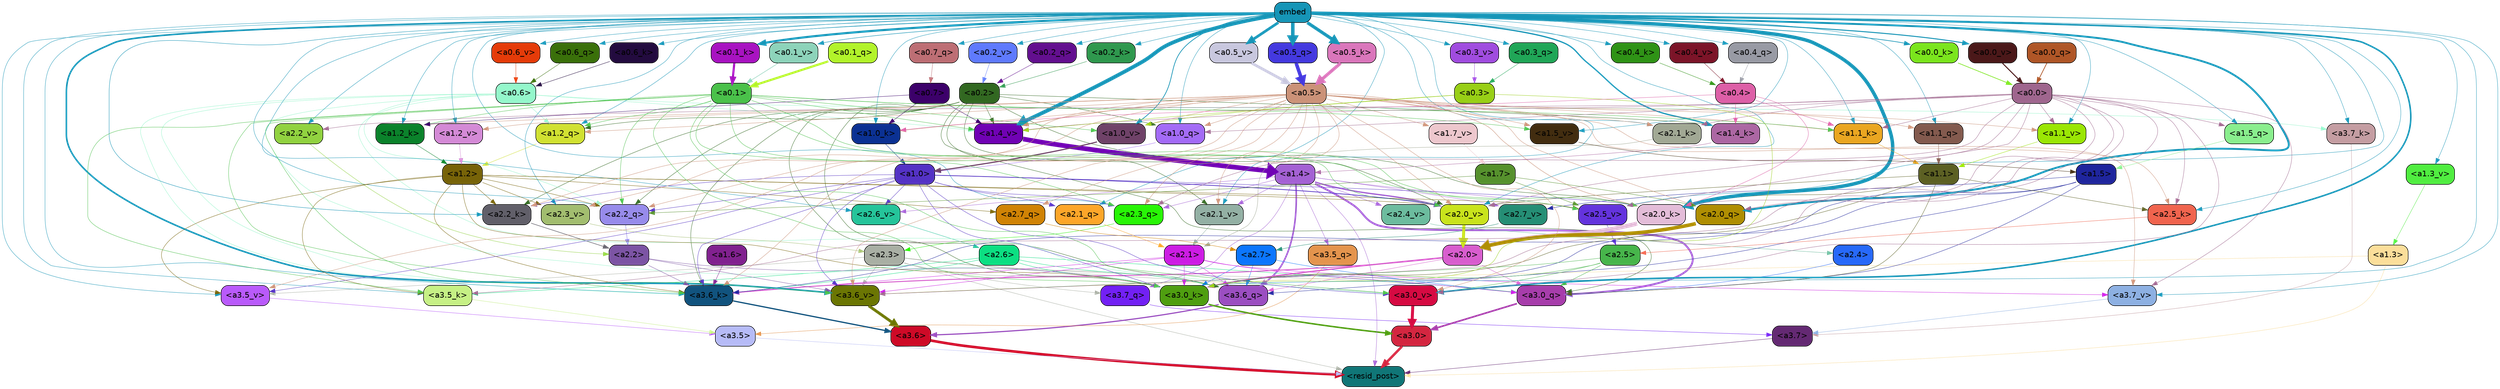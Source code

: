 strict digraph "" {
	graph [bgcolor=transparent,
		layout=dot,
		overlap=false,
		splines=true
	];
	"<a3.7>"	[color=black,
		fillcolor="#642973",
		fontname=Helvetica,
		shape=box,
		style="filled, rounded"];
	"<resid_post>"	[color=black,
		fillcolor="#107677",
		fontname=Helvetica,
		shape=box,
		style="filled, rounded"];
	"<a3.7>" -> "<resid_post>"	[color="#642973",
		penwidth=0.6239100098609924];
	"<a3.6>"	[color=black,
		fillcolor="#ce0a27",
		fontname=Helvetica,
		shape=box,
		style="filled, rounded"];
	"<a3.6>" -> "<resid_post>"	[color="#ce0a27",
		penwidth=4.569062113761902];
	"<a3.5>"	[color=black,
		fillcolor="#b6bbf7",
		fontname=Helvetica,
		shape=box,
		style="filled, rounded"];
	"<a3.5>" -> "<resid_post>"	[color="#b6bbf7",
		penwidth=0.6];
	"<a3.0>"	[color=black,
		fillcolor="#d42640",
		fontname=Helvetica,
		shape=box,
		style="filled, rounded"];
	"<a3.0>" -> "<resid_post>"	[color="#d42640",
		penwidth=4.283544182777405];
	"<a2.3>"	[color=black,
		fillcolor="#a9afa4",
		fontname=Helvetica,
		shape=box,
		style="filled, rounded"];
	"<a2.3>" -> "<resid_post>"	[color="#a9afa4",
		penwidth=0.6];
	"<a3.7_q>"	[color=black,
		fillcolor="#7220f4",
		fontname=Helvetica,
		shape=box,
		style="filled, rounded"];
	"<a2.3>" -> "<a3.7_q>"	[color="#a9afa4",
		penwidth=0.6];
	"<a3.6_q>"	[color=black,
		fillcolor="#9b4ec1",
		fontname=Helvetica,
		shape=box,
		style="filled, rounded"];
	"<a2.3>" -> "<a3.6_q>"	[color="#a9afa4",
		penwidth=0.6];
	"<a3.0_q>"	[color=black,
		fillcolor="#a73dab",
		fontname=Helvetica,
		shape=box,
		style="filled, rounded"];
	"<a2.3>" -> "<a3.0_q>"	[color="#a9afa4",
		penwidth=0.6];
	"<a3.0_k>"	[color=black,
		fillcolor="#4f9e10",
		fontname=Helvetica,
		shape=box,
		style="filled, rounded"];
	"<a2.3>" -> "<a3.0_k>"	[color="#a9afa4",
		penwidth=0.6];
	"<a3.6_v>"	[color=black,
		fillcolor="#6b7603",
		fontname=Helvetica,
		shape=box,
		style="filled, rounded"];
	"<a2.3>" -> "<a3.6_v>"	[color="#a9afa4",
		penwidth=0.6];
	"<a3.5_v>"	[color=black,
		fillcolor="#b95afb",
		fontname=Helvetica,
		shape=box,
		style="filled, rounded"];
	"<a2.3>" -> "<a3.5_v>"	[color="#a9afa4",
		penwidth=0.6];
	"<a3.0_v>"	[color=black,
		fillcolor="#d60a42",
		fontname=Helvetica,
		shape=box,
		style="filled, rounded"];
	"<a2.3>" -> "<a3.0_v>"	[color="#a9afa4",
		penwidth=0.6];
	"<a1.4>"	[color=black,
		fillcolor="#a461d4",
		fontname=Helvetica,
		shape=box,
		style="filled, rounded"];
	"<a1.4>" -> "<resid_post>"	[color="#a461d4",
		penwidth=0.6];
	"<a1.4>" -> "<a3.7_q>"	[color="#a461d4",
		penwidth=0.6];
	"<a1.4>" -> "<a3.6_q>"	[color="#a461d4",
		penwidth=2.7934007048606873];
	"<a3.5_q>"	[color=black,
		fillcolor="#e4944d",
		fontname=Helvetica,
		shape=box,
		style="filled, rounded"];
	"<a1.4>" -> "<a3.5_q>"	[color="#a461d4",
		penwidth=0.6];
	"<a1.4>" -> "<a3.0_q>"	[color="#a461d4",
		penwidth=3.340754985809326];
	"<a2.3_q>"	[color=black,
		fillcolor="#28f506",
		fontname=Helvetica,
		shape=box,
		style="filled, rounded"];
	"<a1.4>" -> "<a2.3_q>"	[color="#a461d4",
		penwidth=0.6];
	"<a2.7_v>"	[color=black,
		fillcolor="#258e75",
		fontname=Helvetica,
		shape=box,
		style="filled, rounded"];
	"<a1.4>" -> "<a2.7_v>"	[color="#a461d4",
		penwidth=0.6];
	"<a2.6_v>"	[color=black,
		fillcolor="#25c49a",
		fontname=Helvetica,
		shape=box,
		style="filled, rounded"];
	"<a1.4>" -> "<a2.6_v>"	[color="#a461d4",
		penwidth=0.6];
	"<a2.5_v>"	[color=black,
		fillcolor="#6433dd",
		fontname=Helvetica,
		shape=box,
		style="filled, rounded"];
	"<a1.4>" -> "<a2.5_v>"	[color="#a461d4",
		penwidth=0.6];
	"<a2.4_v>"	[color=black,
		fillcolor="#6cbc9e",
		fontname=Helvetica,
		shape=box,
		style="filled, rounded"];
	"<a1.4>" -> "<a2.4_v>"	[color="#a461d4",
		penwidth=0.6];
	"<a2.1_v>"	[color=black,
		fillcolor="#93b0a4",
		fontname=Helvetica,
		shape=box,
		style="filled, rounded"];
	"<a1.4>" -> "<a2.1_v>"	[color="#a461d4",
		penwidth=0.6];
	"<a2.0_v>"	[color=black,
		fillcolor="#c9e31c",
		fontname=Helvetica,
		shape=box,
		style="filled, rounded"];
	"<a1.4>" -> "<a2.0_v>"	[color="#a461d4",
		penwidth=2.268759250640869];
	"<a1.3>"	[color=black,
		fillcolor="#fbde9a",
		fontname=Helvetica,
		shape=box,
		style="filled, rounded"];
	"<a1.3>" -> "<resid_post>"	[color="#fbde9a",
		penwidth=0.6];
	"<a1.3>" -> "<a3.6_v>"	[color="#fbde9a",
		penwidth=0.6];
	"<a3.7_q>" -> "<a3.7>"	[color="#7220f4",
		penwidth=0.6];
	"<a3.6_q>" -> "<a3.6>"	[color="#9b4ec1",
		penwidth=2.0347584784030914];
	"<a3.5_q>" -> "<a3.5>"	[color="#e4944d",
		penwidth=0.6];
	"<a3.0_q>" -> "<a3.0>"	[color="#a73dab",
		penwidth=2.8635367155075073];
	"<a3.7_k>"	[color=black,
		fillcolor="#c49da2",
		fontname=Helvetica,
		shape=box,
		style="filled, rounded"];
	"<a3.7_k>" -> "<a3.7>"	[color="#c49da2",
		penwidth=0.6];
	"<a3.6_k>"	[color=black,
		fillcolor="#11537e",
		fontname=Helvetica,
		shape=box,
		style="filled, rounded"];
	"<a3.6_k>" -> "<a3.6>"	[color="#11537e",
		penwidth=2.1760786175727844];
	"<a3.5_k>"	[color=black,
		fillcolor="#c6f085",
		fontname=Helvetica,
		shape=box,
		style="filled, rounded"];
	"<a3.5_k>" -> "<a3.5>"	[color="#c6f085",
		penwidth=0.6];
	"<a3.0_k>" -> "<a3.0>"	[color="#4f9e10",
		penwidth=2.632905662059784];
	"<a3.7_v>"	[color=black,
		fillcolor="#8db0e2",
		fontname=Helvetica,
		shape=box,
		style="filled, rounded"];
	"<a3.7_v>" -> "<a3.7>"	[color="#8db0e2",
		penwidth=0.6];
	"<a3.6_v>" -> "<a3.6>"	[color="#6b7603",
		penwidth=4.981305837631226];
	"<a3.5_v>" -> "<a3.5>"	[color="#b95afb",
		penwidth=0.6];
	"<a3.0_v>" -> "<a3.0>"	[color="#d60a42",
		penwidth=5.168330669403076];
	"<a2.7>"	[color=black,
		fillcolor="#0c76fd",
		fontname=Helvetica,
		shape=box,
		style="filled, rounded"];
	"<a2.7>" -> "<a3.6_q>"	[color="#0c76fd",
		penwidth=0.6];
	"<a2.7>" -> "<a3.0_q>"	[color="#0c76fd",
		penwidth=0.6];
	"<a2.7>" -> "<a3.0_k>"	[color="#0c76fd",
		penwidth=0.6];
	"<a2.6>"	[color=black,
		fillcolor="#0cdf82",
		fontname=Helvetica,
		shape=box,
		style="filled, rounded"];
	"<a2.6>" -> "<a3.6_q>"	[color="#0cdf82",
		penwidth=0.6];
	"<a2.6>" -> "<a3.0_q>"	[color="#0cdf82",
		penwidth=0.6];
	"<a2.6>" -> "<a3.6_k>"	[color="#0cdf82",
		penwidth=0.6];
	"<a2.6>" -> "<a3.5_k>"	[color="#0cdf82",
		penwidth=0.6];
	"<a2.6>" -> "<a3.0_k>"	[color="#0cdf82",
		penwidth=0.6];
	"<a2.1>"	[color=black,
		fillcolor="#cd1ce4",
		fontname=Helvetica,
		shape=box,
		style="filled, rounded"];
	"<a2.1>" -> "<a3.6_q>"	[color="#cd1ce4",
		penwidth=0.6];
	"<a2.1>" -> "<a3.0_q>"	[color="#cd1ce4",
		penwidth=0.6];
	"<a2.1>" -> "<a3.6_k>"	[color="#cd1ce4",
		penwidth=0.6];
	"<a2.1>" -> "<a3.0_k>"	[color="#cd1ce4",
		penwidth=0.6];
	"<a2.1>" -> "<a3.7_v>"	[color="#cd1ce4",
		penwidth=0.6];
	"<a2.1>" -> "<a3.6_v>"	[color="#cd1ce4",
		penwidth=0.6];
	"<a2.0>"	[color=black,
		fillcolor="#d85dce",
		fontname=Helvetica,
		shape=box,
		style="filled, rounded"];
	"<a2.0>" -> "<a3.6_q>"	[color="#d85dce",
		penwidth=0.6];
	"<a2.0>" -> "<a3.0_q>"	[color="#d85dce",
		penwidth=0.6];
	"<a2.0>" -> "<a3.6_k>"	[color="#d85dce",
		penwidth=1.6382827460765839];
	"<a2.0>" -> "<a3.0_k>"	[color="#d85dce",
		penwidth=2.161143198609352];
	"<a1.5>"	[color=black,
		fillcolor="#1f259d",
		fontname=Helvetica,
		shape=box,
		style="filled, rounded"];
	"<a1.5>" -> "<a3.6_q>"	[color="#1f259d",
		penwidth=0.6];
	"<a1.5>" -> "<a3.0_q>"	[color="#1f259d",
		penwidth=0.6];
	"<a1.5>" -> "<a3.6_k>"	[color="#1f259d",
		penwidth=0.6];
	"<a1.5>" -> "<a3.0_k>"	[color="#1f259d",
		penwidth=0.6];
	"<a1.5>" -> "<a2.7_v>"	[color="#1f259d",
		penwidth=0.6];
	"<a0.2>"	[color=black,
		fillcolor="#326821",
		fontname=Helvetica,
		shape=box,
		style="filled, rounded"];
	"<a0.2>" -> "<a3.6_q>"	[color="#326821",
		penwidth=0.6];
	"<a0.2>" -> "<a3.0_q>"	[color="#326821",
		penwidth=0.6];
	"<a0.2>" -> "<a3.6_k>"	[color="#326821",
		penwidth=0.6];
	"<a0.2>" -> "<a3.0_k>"	[color="#326821",
		penwidth=0.6];
	"<a2.2_q>"	[color=black,
		fillcolor="#978beb",
		fontname=Helvetica,
		shape=box,
		style="filled, rounded"];
	"<a0.2>" -> "<a2.2_q>"	[color="#326821",
		penwidth=0.6];
	"<a2.2_k>"	[color=black,
		fillcolor="#615f69",
		fontname=Helvetica,
		shape=box,
		style="filled, rounded"];
	"<a0.2>" -> "<a2.2_k>"	[color="#326821",
		penwidth=0.6];
	"<a2.0_k>"	[color=black,
		fillcolor="#e3bcd8",
		fontname=Helvetica,
		shape=box,
		style="filled, rounded"];
	"<a0.2>" -> "<a2.0_k>"	[color="#326821",
		penwidth=0.6];
	"<a0.2>" -> "<a2.1_v>"	[color="#326821",
		penwidth=0.6];
	"<a0.2>" -> "<a2.0_v>"	[color="#326821",
		penwidth=0.6];
	"<a1.2_q>"	[color=black,
		fillcolor="#d1e132",
		fontname=Helvetica,
		shape=box,
		style="filled, rounded"];
	"<a0.2>" -> "<a1.2_q>"	[color="#326821",
		penwidth=0.6];
	"<a1.0_q>"	[color=black,
		fillcolor="#a36bf6",
		fontname=Helvetica,
		shape=box,
		style="filled, rounded"];
	"<a0.2>" -> "<a1.0_q>"	[color="#326821",
		penwidth=0.6];
	"<a1.4_k>"	[color=black,
		fillcolor="#ac67a3",
		fontname=Helvetica,
		shape=box,
		style="filled, rounded"];
	"<a0.2>" -> "<a1.4_k>"	[color="#326821",
		penwidth=0.6];
	"<a1.4_v>"	[color=black,
		fillcolor="#7002b4",
		fontname=Helvetica,
		shape=box,
		style="filled, rounded"];
	"<a0.2>" -> "<a1.4_v>"	[color="#326821",
		penwidth=0.6];
	"<a2.5>"	[color=black,
		fillcolor="#47b54b",
		fontname=Helvetica,
		shape=box,
		style="filled, rounded"];
	"<a2.5>" -> "<a3.0_q>"	[color="#47b54b",
		penwidth=0.6];
	"<a2.5>" -> "<a3.0_k>"	[color="#47b54b",
		penwidth=0.6];
	"<a2.5>" -> "<a3.6_v>"	[color="#47b54b",
		penwidth=0.6];
	"<a2.5>" -> "<a3.0_v>"	[color="#47b54b",
		penwidth=0.6];
	"<a2.4>"	[color=black,
		fillcolor="#2769f9",
		fontname=Helvetica,
		shape=box,
		style="filled, rounded"];
	"<a2.4>" -> "<a3.0_q>"	[color="#2769f9",
		penwidth=0.6];
	"<a1.1>"	[color=black,
		fillcolor="#5c6023",
		fontname=Helvetica,
		shape=box,
		style="filled, rounded"];
	"<a1.1>" -> "<a3.0_q>"	[color="#5c6023",
		penwidth=0.6];
	"<a1.1>" -> "<a3.0_k>"	[color="#5c6023",
		penwidth=0.6];
	"<a2.5_k>"	[color=black,
		fillcolor="#f0644e",
		fontname=Helvetica,
		shape=box,
		style="filled, rounded"];
	"<a1.1>" -> "<a2.5_k>"	[color="#5c6023",
		penwidth=0.6];
	"<a1.1>" -> "<a2.0_k>"	[color="#5c6023",
		penwidth=0.6];
	"<a1.1>" -> "<a2.0_v>"	[color="#5c6023",
		penwidth=0.6];
	"<a0.6>"	[color=black,
		fillcolor="#94f7cb",
		fontname=Helvetica,
		shape=box,
		style="filled, rounded"];
	"<a0.6>" -> "<a3.7_k>"	[color="#94f7cb",
		penwidth=0.6];
	"<a0.6>" -> "<a3.6_k>"	[color="#94f7cb",
		penwidth=0.6];
	"<a0.6>" -> "<a3.0_k>"	[color="#94f7cb",
		penwidth=0.6];
	"<a0.6>" -> "<a3.6_v>"	[color="#94f7cb",
		penwidth=0.6];
	"<a0.6>" -> "<a3.0_v>"	[color="#94f7cb",
		penwidth=0.6];
	"<a0.6>" -> "<a2.2_q>"	[color="#94f7cb",
		penwidth=0.6];
	"<a0.6>" -> "<a1.2_q>"	[color="#94f7cb",
		penwidth=0.6];
	"<a0.6>" -> "<a1.4_v>"	[color="#94f7cb",
		penwidth=0.6];
	embed	[color=black,
		fillcolor="#1695b7",
		fontname=Helvetica,
		shape=box,
		style="filled, rounded"];
	embed -> "<a3.7_k>"	[color="#1695b7",
		penwidth=0.6];
	embed -> "<a3.6_k>"	[color="#1695b7",
		penwidth=0.6];
	embed -> "<a3.5_k>"	[color="#1695b7",
		penwidth=0.6];
	embed -> "<a3.0_k>"	[color="#1695b7",
		penwidth=0.6];
	embed -> "<a3.7_v>"	[color="#1695b7",
		penwidth=0.6];
	embed -> "<a3.6_v>"	[color="#1695b7",
		penwidth=2.7825746536254883];
	embed -> "<a3.5_v>"	[color="#1695b7",
		penwidth=0.6];
	embed -> "<a3.0_v>"	[color="#1695b7",
		penwidth=2.6950180530548096];
	embed -> "<a2.3_q>"	[color="#1695b7",
		penwidth=0.6];
	embed -> "<a2.2_q>"	[color="#1695b7",
		penwidth=0.6];
	"<a2.1_q>"	[color=black,
		fillcolor="#fda629",
		fontname=Helvetica,
		shape=box,
		style="filled, rounded"];
	embed -> "<a2.1_q>"	[color="#1695b7",
		penwidth=0.6];
	"<a2.0_q>"	[color=black,
		fillcolor="#af8e02",
		fontname=Helvetica,
		shape=box,
		style="filled, rounded"];
	embed -> "<a2.0_q>"	[color="#1695b7",
		penwidth=3.305941343307495];
	embed -> "<a2.5_k>"	[color="#1695b7",
		penwidth=0.6];
	embed -> "<a2.2_k>"	[color="#1695b7",
		penwidth=0.6698317527770996];
	"<a2.1_k>"	[color=black,
		fillcolor="#a1a894",
		fontname=Helvetica,
		shape=box,
		style="filled, rounded"];
	embed -> "<a2.1_k>"	[color="#1695b7",
		penwidth=0.6];
	embed -> "<a2.0_k>"	[color="#1695b7",
		penwidth=6.12570995092392];
	embed -> "<a2.6_v>"	[color="#1695b7",
		penwidth=0.6];
	embed -> "<a2.5_v>"	[color="#1695b7",
		penwidth=0.6];
	"<a2.3_v>"	[color=black,
		fillcolor="#a2bd6f",
		fontname=Helvetica,
		shape=box,
		style="filled, rounded"];
	embed -> "<a2.3_v>"	[color="#1695b7",
		penwidth=0.6];
	"<a2.2_v>"	[color=black,
		fillcolor="#91d240",
		fontname=Helvetica,
		shape=box,
		style="filled, rounded"];
	embed -> "<a2.2_v>"	[color="#1695b7",
		penwidth=0.6];
	embed -> "<a2.1_v>"	[color="#1695b7",
		penwidth=0.6];
	embed -> "<a2.0_v>"	[color="#1695b7",
		penwidth=0.6];
	"<a1.5_q>"	[color=black,
		fillcolor="#89ee8d",
		fontname=Helvetica,
		shape=box,
		style="filled, rounded"];
	embed -> "<a1.5_q>"	[color="#1695b7",
		penwidth=0.6];
	embed -> "<a1.2_q>"	[color="#1695b7",
		penwidth=0.6087074279785156];
	"<a1.1_q>"	[color=black,
		fillcolor="#835a4e",
		fontname=Helvetica,
		shape=box,
		style="filled, rounded"];
	embed -> "<a1.1_q>"	[color="#1695b7",
		penwidth=0.6];
	embed -> "<a1.0_q>"	[color="#1695b7",
		penwidth=0.6];
	embed -> "<a1.4_k>"	[color="#1695b7",
		penwidth=2.1858973503112793];
	"<a1.2_k>"	[color=black,
		fillcolor="#0b822b",
		fontname=Helvetica,
		shape=box,
		style="filled, rounded"];
	embed -> "<a1.2_k>"	[color="#1695b7",
		penwidth=0.6];
	"<a1.1_k>"	[color=black,
		fillcolor="#eaa621",
		fontname=Helvetica,
		shape=box,
		style="filled, rounded"];
	embed -> "<a1.1_k>"	[color="#1695b7",
		penwidth=0.6];
	"<a1.0_k>"	[color=black,
		fillcolor="#0b3193",
		fontname=Helvetica,
		shape=box,
		style="filled, rounded"];
	embed -> "<a1.0_k>"	[color="#1695b7",
		penwidth=0.6];
	"<a1.5_v>"	[color=black,
		fillcolor="#422d10",
		fontname=Helvetica,
		shape=box,
		style="filled, rounded"];
	embed -> "<a1.5_v>"	[color="#1695b7",
		penwidth=0.6];
	embed -> "<a1.4_v>"	[color="#1695b7",
		penwidth=6.590077131986618];
	"<a1.3_v>"	[color=black,
		fillcolor="#50ed40",
		fontname=Helvetica,
		shape=box,
		style="filled, rounded"];
	embed -> "<a1.3_v>"	[color="#1695b7",
		penwidth=0.6];
	"<a1.2_v>"	[color=black,
		fillcolor="#d48ad6",
		fontname=Helvetica,
		shape=box,
		style="filled, rounded"];
	embed -> "<a1.2_v>"	[color="#1695b7",
		penwidth=0.6];
	"<a1.1_v>"	[color=black,
		fillcolor="#9ae604",
		fontname=Helvetica,
		shape=box,
		style="filled, rounded"];
	embed -> "<a1.1_v>"	[color="#1695b7",
		penwidth=0.6];
	"<a1.0_v>"	[color=black,
		fillcolor="#6f4268",
		fontname=Helvetica,
		shape=box,
		style="filled, rounded"];
	embed -> "<a1.0_v>"	[color="#1695b7",
		penwidth=1.2076449394226074];
	"<a0.7_q>"	[color=black,
		fillcolor="#bd6e74",
		fontname=Helvetica,
		shape=box,
		style="filled, rounded"];
	embed -> "<a0.7_q>"	[color="#1695b7",
		penwidth=0.6];
	"<a0.6_q>"	[color=black,
		fillcolor="#3a700a",
		fontname=Helvetica,
		shape=box,
		style="filled, rounded"];
	embed -> "<a0.6_q>"	[color="#1695b7",
		penwidth=0.6];
	"<a0.5_q>"	[color=black,
		fillcolor="#4439df",
		fontname=Helvetica,
		shape=box,
		style="filled, rounded"];
	embed -> "<a0.5_q>"	[color="#1695b7",
		penwidth=6.156635761260986];
	"<a0.4_q>"	[color=black,
		fillcolor="#989aa4",
		fontname=Helvetica,
		shape=box,
		style="filled, rounded"];
	embed -> "<a0.4_q>"	[color="#1695b7",
		penwidth=0.6];
	"<a0.3_q>"	[color=black,
		fillcolor="#20a657",
		fontname=Helvetica,
		shape=box,
		style="filled, rounded"];
	embed -> "<a0.3_q>"	[color="#1695b7",
		penwidth=0.6];
	"<a0.2_q>"	[color=black,
		fillcolor="#630f8f",
		fontname=Helvetica,
		shape=box,
		style="filled, rounded"];
	embed -> "<a0.2_q>"	[color="#1695b7",
		penwidth=0.6];
	"<a0.6_k>"	[color=black,
		fillcolor="#230b3f",
		fontname=Helvetica,
		shape=box,
		style="filled, rounded"];
	embed -> "<a0.6_k>"	[color="#1695b7",
		penwidth=0.6];
	"<a0.5_k>"	[color=black,
		fillcolor="#da76bb",
		fontname=Helvetica,
		shape=box,
		style="filled, rounded"];
	embed -> "<a0.5_k>"	[color="#1695b7",
		penwidth=5.610821008682251];
	"<a0.4_k>"	[color=black,
		fillcolor="#2f9316",
		fontname=Helvetica,
		shape=box,
		style="filled, rounded"];
	embed -> "<a0.4_k>"	[color="#1695b7",
		penwidth=0.6];
	"<a0.2_k>"	[color=black,
		fillcolor="#2f984e",
		fontname=Helvetica,
		shape=box,
		style="filled, rounded"];
	embed -> "<a0.2_k>"	[color="#1695b7",
		penwidth=0.6];
	"<a0.1_k>"	[color=black,
		fillcolor="#a813c1",
		fontname=Helvetica,
		shape=box,
		style="filled, rounded"];
	embed -> "<a0.1_k>"	[color="#1695b7",
		penwidth=3.7429871559143066];
	"<a0.0_k>"	[color=black,
		fillcolor="#7be51d",
		fontname=Helvetica,
		shape=box,
		style="filled, rounded"];
	embed -> "<a0.0_k>"	[color="#1695b7",
		penwidth=1.106738567352295];
	"<a0.6_v>"	[color=black,
		fillcolor="#e53b09",
		fontname=Helvetica,
		shape=box,
		style="filled, rounded"];
	embed -> "<a0.6_v>"	[color="#1695b7",
		penwidth=0.6];
	"<a0.5_v>"	[color=black,
		fillcolor="#c8c7de",
		fontname=Helvetica,
		shape=box,
		style="filled, rounded"];
	embed -> "<a0.5_v>"	[color="#1695b7",
		penwidth=4.663905620574951];
	"<a0.4_v>"	[color=black,
		fillcolor="#7c1428",
		fontname=Helvetica,
		shape=box,
		style="filled, rounded"];
	embed -> "<a0.4_v>"	[color="#1695b7",
		penwidth=0.6];
	"<a0.3_v>"	[color=black,
		fillcolor="#a04cdf",
		fontname=Helvetica,
		shape=box,
		style="filled, rounded"];
	embed -> "<a0.3_v>"	[color="#1695b7",
		penwidth=0.6];
	"<a0.2_v>"	[color=black,
		fillcolor="#5f7afd",
		fontname=Helvetica,
		shape=box,
		style="filled, rounded"];
	embed -> "<a0.2_v>"	[color="#1695b7",
		penwidth=0.6];
	"<a0.1_v>"	[color=black,
		fillcolor="#8dd3ba",
		fontname=Helvetica,
		shape=box,
		style="filled, rounded"];
	embed -> "<a0.1_v>"	[color="#1695b7",
		penwidth=0.8192043304443359];
	"<a0.0_v>"	[color=black,
		fillcolor="#4b1819",
		fontname=Helvetica,
		shape=box,
		style="filled, rounded"];
	embed -> "<a0.0_v>"	[color="#1695b7",
		penwidth=1.706191062927246];
	"<a2.2>"	[color=black,
		fillcolor="#7c54a4",
		fontname=Helvetica,
		shape=box,
		style="filled, rounded"];
	"<a2.2>" -> "<a3.6_k>"	[color="#7c54a4",
		penwidth=0.6];
	"<a2.2>" -> "<a3.0_k>"	[color="#7c54a4",
		penwidth=0.6];
	"<a2.2>" -> "<a3.6_v>"	[color="#7c54a4",
		penwidth=0.6];
	"<a1.6>"	[color=black,
		fillcolor="#81218f",
		fontname=Helvetica,
		shape=box,
		style="filled, rounded"];
	"<a1.6>" -> "<a3.6_k>"	[color="#81218f",
		penwidth=0.6];
	"<a1.2>"	[color=black,
		fillcolor="#776308",
		fontname=Helvetica,
		shape=box,
		style="filled, rounded"];
	"<a1.2>" -> "<a3.6_k>"	[color="#776308",
		penwidth=0.6];
	"<a1.2>" -> "<a3.5_k>"	[color="#776308",
		penwidth=0.6];
	"<a1.2>" -> "<a3.0_k>"	[color="#776308",
		penwidth=0.6];
	"<a1.2>" -> "<a3.5_v>"	[color="#776308",
		penwidth=0.6];
	"<a2.7_q>"	[color=black,
		fillcolor="#d08305",
		fontname=Helvetica,
		shape=box,
		style="filled, rounded"];
	"<a1.2>" -> "<a2.7_q>"	[color="#776308",
		penwidth=0.6];
	"<a1.2>" -> "<a2.2_q>"	[color="#776308",
		penwidth=0.6];
	"<a1.2>" -> "<a2.2_k>"	[color="#776308",
		penwidth=0.6];
	"<a1.2>" -> "<a2.5_v>"	[color="#776308",
		penwidth=0.6];
	"<a1.2>" -> "<a2.3_v>"	[color="#776308",
		penwidth=0.6];
	"<a1.2>" -> "<a2.0_v>"	[color="#776308",
		penwidth=0.6];
	"<a1.0>"	[color=black,
		fillcolor="#5432c5",
		fontname=Helvetica,
		shape=box,
		style="filled, rounded"];
	"<a1.0>" -> "<a3.6_k>"	[color="#5432c5",
		penwidth=0.6];
	"<a1.0>" -> "<a3.0_k>"	[color="#5432c5",
		penwidth=0.6];
	"<a1.0>" -> "<a3.6_v>"	[color="#5432c5",
		penwidth=0.6];
	"<a1.0>" -> "<a3.5_v>"	[color="#5432c5",
		penwidth=0.6];
	"<a1.0>" -> "<a3.0_v>"	[color="#5432c5",
		penwidth=0.6];
	"<a1.0>" -> "<a2.3_q>"	[color="#5432c5",
		penwidth=0.6];
	"<a1.0>" -> "<a2.2_q>"	[color="#5432c5",
		penwidth=0.6];
	"<a1.0>" -> "<a2.1_q>"	[color="#5432c5",
		penwidth=0.6];
	"<a1.0>" -> "<a2.2_k>"	[color="#5432c5",
		penwidth=0.6];
	"<a1.0>" -> "<a2.0_k>"	[color="#5432c5",
		penwidth=0.6];
	"<a1.0>" -> "<a2.6_v>"	[color="#5432c5",
		penwidth=0.6];
	"<a1.0>" -> "<a2.0_v>"	[color="#5432c5",
		penwidth=1.2213096618652344];
	"<a0.5>"	[color=black,
		fillcolor="#cb9278",
		fontname=Helvetica,
		shape=box,
		style="filled, rounded"];
	"<a0.5>" -> "<a3.6_k>"	[color="#cb9278",
		penwidth=0.6];
	"<a0.5>" -> "<a3.7_v>"	[color="#cb9278",
		penwidth=0.6];
	"<a0.5>" -> "<a3.6_v>"	[color="#cb9278",
		penwidth=0.6];
	"<a0.5>" -> "<a3.5_v>"	[color="#cb9278",
		penwidth=0.6];
	"<a0.5>" -> "<a3.0_v>"	[color="#cb9278",
		penwidth=0.6];
	"<a0.5>" -> "<a2.7_q>"	[color="#cb9278",
		penwidth=0.6];
	"<a0.5>" -> "<a2.3_q>"	[color="#cb9278",
		penwidth=0.6];
	"<a0.5>" -> "<a2.2_q>"	[color="#cb9278",
		penwidth=0.6];
	"<a0.5>" -> "<a2.0_q>"	[color="#cb9278",
		penwidth=0.6];
	"<a0.5>" -> "<a2.5_k>"	[color="#cb9278",
		penwidth=0.6];
	"<a0.5>" -> "<a2.2_k>"	[color="#cb9278",
		penwidth=0.6];
	"<a0.5>" -> "<a2.1_k>"	[color="#cb9278",
		penwidth=0.6];
	"<a0.5>" -> "<a2.0_k>"	[color="#cb9278",
		penwidth=0.6900839805603027];
	"<a0.5>" -> "<a2.3_v>"	[color="#cb9278",
		penwidth=0.6];
	"<a0.5>" -> "<a2.1_v>"	[color="#cb9278",
		penwidth=0.6];
	"<a0.5>" -> "<a2.0_v>"	[color="#cb9278",
		penwidth=0.6];
	"<a0.5>" -> "<a1.2_q>"	[color="#cb9278",
		penwidth=0.6];
	"<a0.5>" -> "<a1.1_q>"	[color="#cb9278",
		penwidth=0.6];
	"<a0.5>" -> "<a1.0_q>"	[color="#cb9278",
		penwidth=0.6];
	"<a0.5>" -> "<a1.2_k>"	[color="#cb9278",
		penwidth=0.6];
	"<a0.5>" -> "<a1.1_k>"	[color="#cb9278",
		penwidth=0.6];
	"<a0.5>" -> "<a1.0_k>"	[color="#cb9278",
		penwidth=0.6];
	"<a1.7_v>"	[color=black,
		fillcolor="#edc7cd",
		fontname=Helvetica,
		shape=box,
		style="filled, rounded"];
	"<a0.5>" -> "<a1.7_v>"	[color="#cb9278",
		penwidth=0.6];
	"<a0.5>" -> "<a1.5_v>"	[color="#cb9278",
		penwidth=0.6];
	"<a0.5>" -> "<a1.4_v>"	[color="#cb9278",
		penwidth=0.9985027313232422];
	"<a0.5>" -> "<a1.2_v>"	[color="#cb9278",
		penwidth=0.6];
	"<a0.5>" -> "<a1.1_v>"	[color="#cb9278",
		penwidth=0.6];
	"<a0.5>" -> "<a1.0_v>"	[color="#cb9278",
		penwidth=0.6];
	"<a0.1>"	[color=black,
		fillcolor="#4ac14a",
		fontname=Helvetica,
		shape=box,
		style="filled, rounded"];
	"<a0.1>" -> "<a3.6_k>"	[color="#4ac14a",
		penwidth=0.6];
	"<a0.1>" -> "<a3.5_k>"	[color="#4ac14a",
		penwidth=0.6];
	"<a0.1>" -> "<a3.0_k>"	[color="#4ac14a",
		penwidth=0.6];
	"<a0.1>" -> "<a3.6_v>"	[color="#4ac14a",
		penwidth=0.6];
	"<a0.1>" -> "<a3.0_v>"	[color="#4ac14a",
		penwidth=0.6];
	"<a0.1>" -> "<a2.3_q>"	[color="#4ac14a",
		penwidth=0.6];
	"<a0.1>" -> "<a2.2_q>"	[color="#4ac14a",
		penwidth=0.6];
	"<a0.1>" -> "<a2.0_k>"	[color="#4ac14a",
		penwidth=0.6];
	"<a0.1>" -> "<a2.5_v>"	[color="#4ac14a",
		penwidth=0.6];
	"<a0.1>" -> "<a2.0_v>"	[color="#4ac14a",
		penwidth=0.6];
	"<a0.1>" -> "<a1.2_q>"	[color="#4ac14a",
		penwidth=0.6218185424804688];
	"<a0.1>" -> "<a1.2_k>"	[color="#4ac14a",
		penwidth=0.6];
	"<a0.1>" -> "<a1.1_k>"	[color="#4ac14a",
		penwidth=0.6];
	"<a0.1>" -> "<a1.5_v>"	[color="#4ac14a",
		penwidth=0.6];
	"<a0.1>" -> "<a1.4_v>"	[color="#4ac14a",
		penwidth=0.6];
	"<a0.1>" -> "<a1.0_v>"	[color="#4ac14a",
		penwidth=0.6];
	"<a0.0>"	[color=black,
		fillcolor="#9f668e",
		fontname=Helvetica,
		shape=box,
		style="filled, rounded"];
	"<a0.0>" -> "<a3.5_k>"	[color="#9f668e",
		penwidth=0.6];
	"<a0.0>" -> "<a3.7_v>"	[color="#9f668e",
		penwidth=0.6];
	"<a0.0>" -> "<a3.6_v>"	[color="#9f668e",
		penwidth=0.6];
	"<a0.0>" -> "<a3.0_v>"	[color="#9f668e",
		penwidth=0.6];
	"<a0.0>" -> "<a2.3_q>"	[color="#9f668e",
		penwidth=0.6];
	"<a0.0>" -> "<a2.0_q>"	[color="#9f668e",
		penwidth=0.6];
	"<a0.0>" -> "<a2.5_k>"	[color="#9f668e",
		penwidth=0.6];
	"<a0.0>" -> "<a2.1_k>"	[color="#9f668e",
		penwidth=0.6];
	"<a0.0>" -> "<a2.0_k>"	[color="#9f668e",
		penwidth=0.6];
	"<a0.0>" -> "<a2.5_v>"	[color="#9f668e",
		penwidth=0.6];
	"<a0.0>" -> "<a2.2_v>"	[color="#9f668e",
		penwidth=0.6];
	"<a0.0>" -> "<a2.0_v>"	[color="#9f668e",
		penwidth=0.6];
	"<a0.0>" -> "<a1.5_q>"	[color="#9f668e",
		penwidth=0.6];
	"<a0.0>" -> "<a1.0_q>"	[color="#9f668e",
		penwidth=0.6];
	"<a0.0>" -> "<a1.1_k>"	[color="#9f668e",
		penwidth=0.6];
	"<a0.0>" -> "<a1.4_v>"	[color="#9f668e",
		penwidth=0.6];
	"<a0.0>" -> "<a1.1_v>"	[color="#9f668e",
		penwidth=0.6];
	"<a0.3>"	[color=black,
		fillcolor="#98cf16",
		fontname=Helvetica,
		shape=box,
		style="filled, rounded"];
	"<a0.3>" -> "<a3.0_k>"	[color="#98cf16",
		penwidth=0.6];
	"<a0.3>" -> "<a1.4_v>"	[color="#98cf16",
		penwidth=0.6];
	"<a0.3>" -> "<a1.0_v>"	[color="#98cf16",
		penwidth=0.6];
	"<a2.7_q>" -> "<a2.7>"	[color="#d08305",
		penwidth=0.6];
	"<a2.3_q>" -> "<a2.3>"	[color="#28f506",
		penwidth=0.6];
	"<a2.2_q>" -> "<a2.2>"	[color="#978beb",
		penwidth=0.7553567886352539];
	"<a2.1_q>" -> "<a2.1>"	[color="#fda629",
		penwidth=0.6];
	"<a2.0_q>" -> "<a2.0>"	[color="#af8e02",
		penwidth=6.256794691085815];
	"<a2.5_k>" -> "<a2.5>"	[color="#f0644e",
		penwidth=0.6];
	"<a2.2_k>" -> "<a2.2>"	[color="#615f69",
		penwidth=0.8854708671569824];
	"<a2.1_k>" -> "<a2.1>"	[color="#a1a894",
		penwidth=0.6];
	"<a2.0_k>" -> "<a2.0>"	[color="#e3bcd8",
		penwidth=7.231504917144775];
	"<a2.7_v>" -> "<a2.7>"	[color="#258e75",
		penwidth=0.6];
	"<a2.6_v>" -> "<a2.6>"	[color="#25c49a",
		penwidth=0.6];
	"<a2.5_v>" -> "<a2.5>"	[color="#6433dd",
		penwidth=0.6];
	"<a2.4_v>" -> "<a2.4>"	[color="#6cbc9e",
		penwidth=0.6];
	"<a2.3_v>" -> "<a2.3>"	[color="#a2bd6f",
		penwidth=0.6];
	"<a2.2_v>" -> "<a2.2>"	[color="#91d240",
		penwidth=0.6];
	"<a2.1_v>" -> "<a2.1>"	[color="#93b0a4",
		penwidth=0.6];
	"<a2.0_v>" -> "<a2.0>"	[color="#c9e31c",
		penwidth=5.231471925973892];
	"<a1.7>"	[color=black,
		fillcolor="#56912d",
		fontname=Helvetica,
		shape=box,
		style="filled, rounded"];
	"<a1.7>" -> "<a2.2_q>"	[color="#56912d",
		penwidth=0.6];
	"<a1.7>" -> "<a2.0_q>"	[color="#56912d",
		penwidth=0.6];
	"<a1.7>" -> "<a2.5_v>"	[color="#56912d",
		penwidth=0.6];
	"<a0.4>"	[color=black,
		fillcolor="#dd5fa7",
		fontname=Helvetica,
		shape=box,
		style="filled, rounded"];
	"<a0.4>" -> "<a2.0_k>"	[color="#dd5fa7",
		penwidth=0.6];
	"<a0.4>" -> "<a1.4_k>"	[color="#dd5fa7",
		penwidth=0.6];
	"<a0.4>" -> "<a1.1_k>"	[color="#dd5fa7",
		penwidth=0.6];
	"<a0.4>" -> "<a1.0_k>"	[color="#dd5fa7",
		penwidth=0.6];
	"<a1.5_q>" -> "<a1.5>"	[color="#89ee8d",
		penwidth=0.6];
	"<a1.2_q>" -> "<a1.2>"	[color="#d1e132",
		penwidth=0.6];
	"<a1.1_q>" -> "<a1.1>"	[color="#835a4e",
		penwidth=0.6];
	"<a1.0_q>" -> "<a1.0>"	[color="#a36bf6",
		penwidth=0.6];
	"<a1.4_k>" -> "<a1.4>"	[color="#ac67a3",
		penwidth=0.6];
	"<a1.2_k>" -> "<a1.2>"	[color="#0b822b",
		penwidth=0.6];
	"<a1.1_k>" -> "<a1.1>"	[color="#eaa621",
		penwidth=0.6];
	"<a1.0_k>" -> "<a1.0>"	[color="#0b3193",
		penwidth=0.6];
	"<a1.7_v>" -> "<a1.7>"	[color="#edc7cd",
		penwidth=0.6];
	"<a1.5_v>" -> "<a1.5>"	[color="#422d10",
		penwidth=0.6];
	"<a1.4_v>" -> "<a1.4>"	[color="#7002b4",
		penwidth=8.36684274673462];
	"<a1.3_v>" -> "<a1.3>"	[color="#50ed40",
		penwidth=0.6];
	"<a1.2_v>" -> "<a1.2>"	[color="#d48ad6",
		penwidth=0.6];
	"<a1.1_v>" -> "<a1.1>"	[color="#9ae604",
		penwidth=0.6];
	"<a1.0_v>" -> "<a1.0>"	[color="#6f4268",
		penwidth=1.9665732383728027];
	"<a0.7>"	[color=black,
		fillcolor="#3c016a",
		fontname=Helvetica,
		shape=box,
		style="filled, rounded"];
	"<a0.7>" -> "<a1.2_k>"	[color="#3c016a",
		penwidth=0.6];
	"<a0.7>" -> "<a1.0_k>"	[color="#3c016a",
		penwidth=0.6];
	"<a0.7>" -> "<a1.4_v>"	[color="#3c016a",
		penwidth=0.6];
	"<a0.7_q>" -> "<a0.7>"	[color="#bd6e74",
		penwidth=0.6];
	"<a0.6_q>" -> "<a0.6>"	[color="#3a700a",
		penwidth=0.6];
	"<a0.5_q>" -> "<a0.5>"	[color="#4439df",
		penwidth=6.156635046005249];
	"<a0.4_q>" -> "<a0.4>"	[color="#989aa4",
		penwidth=0.6];
	"<a0.3_q>" -> "<a0.3>"	[color="#20a657",
		penwidth=0.6];
	"<a0.2_q>" -> "<a0.2>"	[color="#630f8f",
		penwidth=0.6];
	"<a0.1_q>"	[color=black,
		fillcolor="#b2f32a",
		fontname=Helvetica,
		shape=box,
		style="filled, rounded"];
	"<a0.1_q>" -> "<a0.1>"	[color="#b2f32a",
		penwidth=3.795884132385254];
	"<a0.0_q>"	[color=black,
		fillcolor="#af5627",
		fontname=Helvetica,
		shape=box,
		style="filled, rounded"];
	"<a0.0_q>" -> "<a0.0>"	[color="#af5627",
		penwidth=1.2393803596496582];
	"<a0.6_k>" -> "<a0.6>"	[color="#230b3f",
		penwidth=0.6];
	"<a0.5_k>" -> "<a0.5>"	[color="#da76bb",
		penwidth=5.603226900100708];
	"<a0.4_k>" -> "<a0.4>"	[color="#2f9316",
		penwidth=0.6];
	"<a0.2_k>" -> "<a0.2>"	[color="#2f984e",
		penwidth=0.6];
	"<a0.1_k>" -> "<a0.1>"	[color="#a813c1",
		penwidth=3.7429747581481934];
	"<a0.0_k>" -> "<a0.0>"	[color="#7be51d",
		penwidth=1.106727123260498];
	"<a0.6_v>" -> "<a0.6>"	[color="#e53b09",
		penwidth=0.6];
	"<a0.5_v>" -> "<a0.5>"	[color="#c8c7de",
		penwidth=4.667354106903076];
	"<a0.4_v>" -> "<a0.4>"	[color="#7c1428",
		penwidth=0.6];
	"<a0.3_v>" -> "<a0.3>"	[color="#a04cdf",
		penwidth=0.6];
	"<a0.2_v>" -> "<a0.2>"	[color="#5f7afd",
		penwidth=0.6];
	"<a0.1_v>" -> "<a0.1>"	[color="#8dd3ba",
		penwidth=0.8298110961914062];
	"<a0.0_v>" -> "<a0.0>"	[color="#4b1819",
		penwidth=1.7084956169128418];
}
